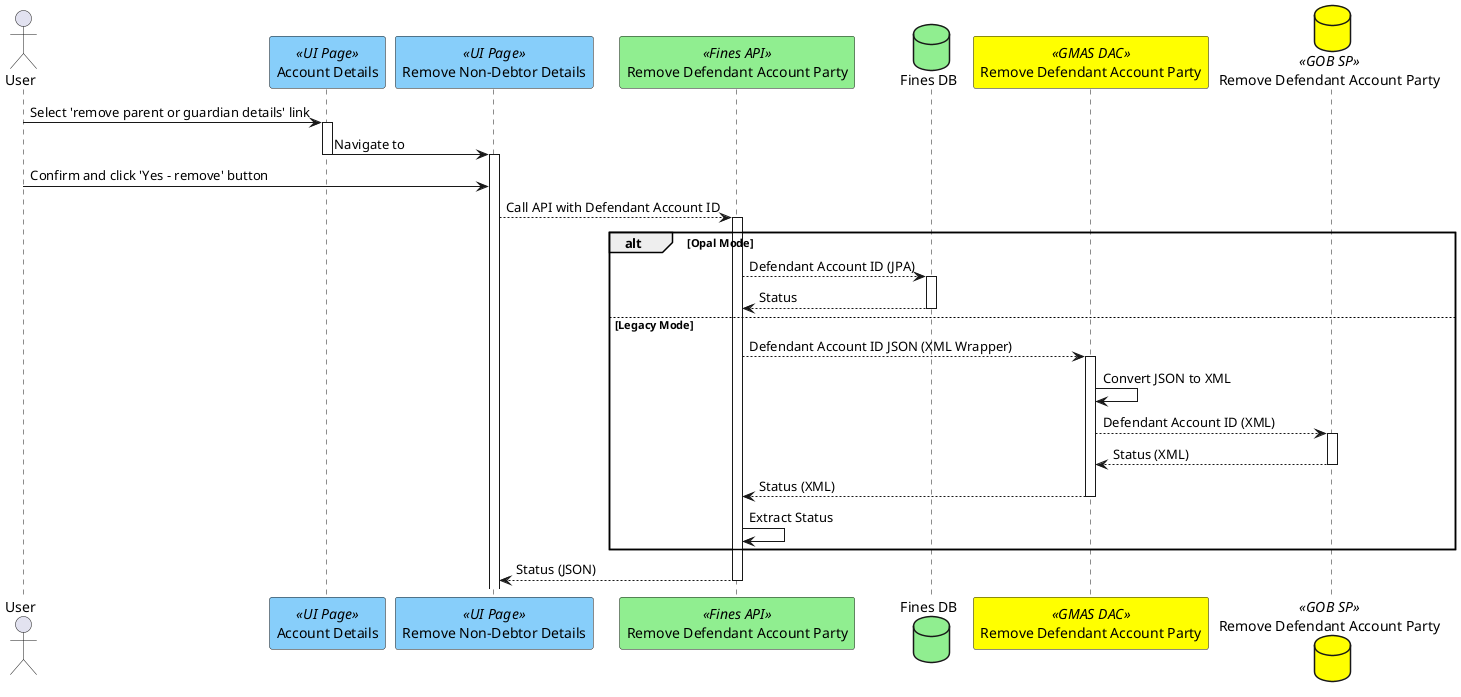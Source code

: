 @startuml
actor "User" as user
participant "Account Details" as viewAccount <<UI Page>> #lightskyblue
participant "Remove Non-Debtor Details" as removeNDD <<UI Page>> #lightskyblue
participant "Remove Defendant Account Party" as updateAccountApi <<Fines API>> #lightgreen
database "Fines DB" as db #lightgreen
participant "Remove Defendant Account Party" as gmasdac <<GMAS DAC>> #yellow
database "Remove Defendant Account Party" as gobsp <<GOB SP>> #yellow


user -> viewAccount ++: Select 'remove parent or guardian details' link
viewAccount -> removeNDD --++: Navigate to
user -> removeNDD : Confirm and click 'Yes - remove' button
removeNDD --> updateAccountApi ++: Call API with Defendant Account ID
alt Opal Mode
updateAccountApi --> db ++ : Defendant Account ID (JPA)
updateAccountApi <-- db --: Status
else Legacy Mode
updateAccountApi --> gmasdac ++ : Defendant Account ID JSON (XML Wrapper)
gmasdac -> gmasdac: Convert JSON to XML
gmasdac --> gobsp ++ : Defendant Account ID (XML)
gmasdac <-- gobsp --: Status (XML)
gmasdac --> updateAccountApi --: Status (XML)
updateAccountApi -> updateAccountApi: Extract Status
end
removeNDD <-- updateAccountApi --: Status (JSON)


@enduml